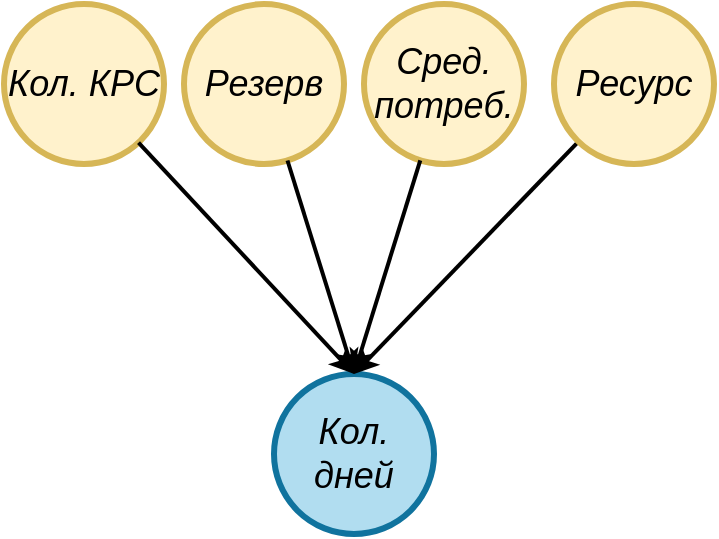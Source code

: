 <mxfile version="13.9.9" type="device"><diagram id="Xdfqb-61k4-1GIoVgq_A" name="Page-1"><mxGraphModel dx="1673" dy="967" grid="1" gridSize="10" guides="1" tooltips="1" connect="1" arrows="1" fold="1" page="1" pageScale="1" pageWidth="1169" pageHeight="827" math="0" shadow="0"><root><mxCell id="0"/><mxCell id="1" parent="0"/><mxCell id="aEeAr67voc8tBSUfBPVF-7" value="&lt;span style=&quot;font-size: 18px;&quot;&gt;&lt;span&gt;Сред. потреб.&lt;/span&gt;&lt;/span&gt;" style="ellipse;whiteSpace=wrap;html=1;aspect=fixed;fontStyle=2;fillColor=#fff2cc;strokeColor=#d6b656;horizontal=0;strokeWidth=3;rotation=90;" parent="1" vertex="1"><mxGeometry x="335" y="505" width="80" height="80" as="geometry"/></mxCell><mxCell id="aEeAr67voc8tBSUfBPVF-8" value="&lt;span style=&quot;font-size: 18px;&quot;&gt;&lt;span&gt;Резерв&lt;/span&gt;&lt;/span&gt;" style="ellipse;whiteSpace=wrap;html=1;aspect=fixed;fontStyle=2;fillColor=#fff2cc;strokeColor=#d6b656;horizontal=0;strokeWidth=3;rotation=90;" parent="1" vertex="1"><mxGeometry x="245" y="505" width="80" height="80" as="geometry"/></mxCell><mxCell id="aEeAr67voc8tBSUfBPVF-9" value="&lt;span style=&quot;font-size: 18px;&quot;&gt;&lt;span&gt;Кол. КРС&lt;/span&gt;&lt;/span&gt;" style="ellipse;whiteSpace=wrap;html=1;aspect=fixed;fontStyle=2;fillColor=#fff2cc;strokeColor=#d6b656;horizontal=0;strokeWidth=3;rotation=90;" parent="1" vertex="1"><mxGeometry x="155" y="505" width="80" height="80" as="geometry"/></mxCell><mxCell id="aEeAr67voc8tBSUfBPVF-10" value="&lt;span style=&quot;font-size: 18px;&quot;&gt;Кол. дней&lt;/span&gt;" style="ellipse;whiteSpace=wrap;html=1;aspect=fixed;fontStyle=2;fillColor=#b1ddf0;strokeColor=#10739e;horizontal=0;strokeWidth=3;rotation=90;" parent="1" vertex="1"><mxGeometry x="290" y="690" width="80" height="80" as="geometry"/></mxCell><mxCell id="aEeAr67voc8tBSUfBPVF-26" style="edgeStyle=none;rounded=0;orthogonalLoop=1;jettySize=auto;html=1;entryX=0;entryY=0.5;entryDx=0;entryDy=0;endSize=6;strokeWidth=2;horizontal=0;fontStyle=2" parent="1" source="aEeAr67voc8tBSUfBPVF-7" target="aEeAr67voc8tBSUfBPVF-10" edge="1"><mxGeometry x="430" y="230" as="geometry"/></mxCell><mxCell id="aEeAr67voc8tBSUfBPVF-27" style="edgeStyle=none;rounded=0;orthogonalLoop=1;jettySize=auto;html=1;entryX=0;entryY=0.5;entryDx=0;entryDy=0;endSize=6;strokeWidth=2;horizontal=0;fontStyle=2" parent="1" source="aEeAr67voc8tBSUfBPVF-8" target="aEeAr67voc8tBSUfBPVF-10" edge="1"><mxGeometry x="430" y="230" as="geometry"/></mxCell><mxCell id="aEeAr67voc8tBSUfBPVF-28" style="edgeStyle=none;rounded=0;orthogonalLoop=1;jettySize=auto;html=1;entryX=0;entryY=0.5;entryDx=0;entryDy=0;endSize=6;strokeWidth=2;horizontal=0;fontStyle=2" parent="1" source="aEeAr67voc8tBSUfBPVF-9" target="aEeAr67voc8tBSUfBPVF-10" edge="1"><mxGeometry x="430" y="230" as="geometry"/></mxCell><mxCell id="PZtnQdLN4gMmQyOsdwtX-3" style="rounded=0;orthogonalLoop=1;jettySize=auto;html=1;strokeWidth=2;" edge="1" parent="1" source="PZtnQdLN4gMmQyOsdwtX-1"><mxGeometry relative="1" as="geometry"><mxPoint x="330" y="690" as="targetPoint"/></mxGeometry></mxCell><mxCell id="PZtnQdLN4gMmQyOsdwtX-1" value="&lt;span style=&quot;font-size: 18px&quot;&gt;Ресурс&lt;/span&gt;" style="ellipse;whiteSpace=wrap;html=1;aspect=fixed;fontStyle=2;fillColor=#fff2cc;strokeColor=#d6b656;horizontal=0;strokeWidth=3;rotation=90;" vertex="1" parent="1"><mxGeometry x="430" y="505" width="80" height="80" as="geometry"/></mxCell></root></mxGraphModel></diagram></mxfile>